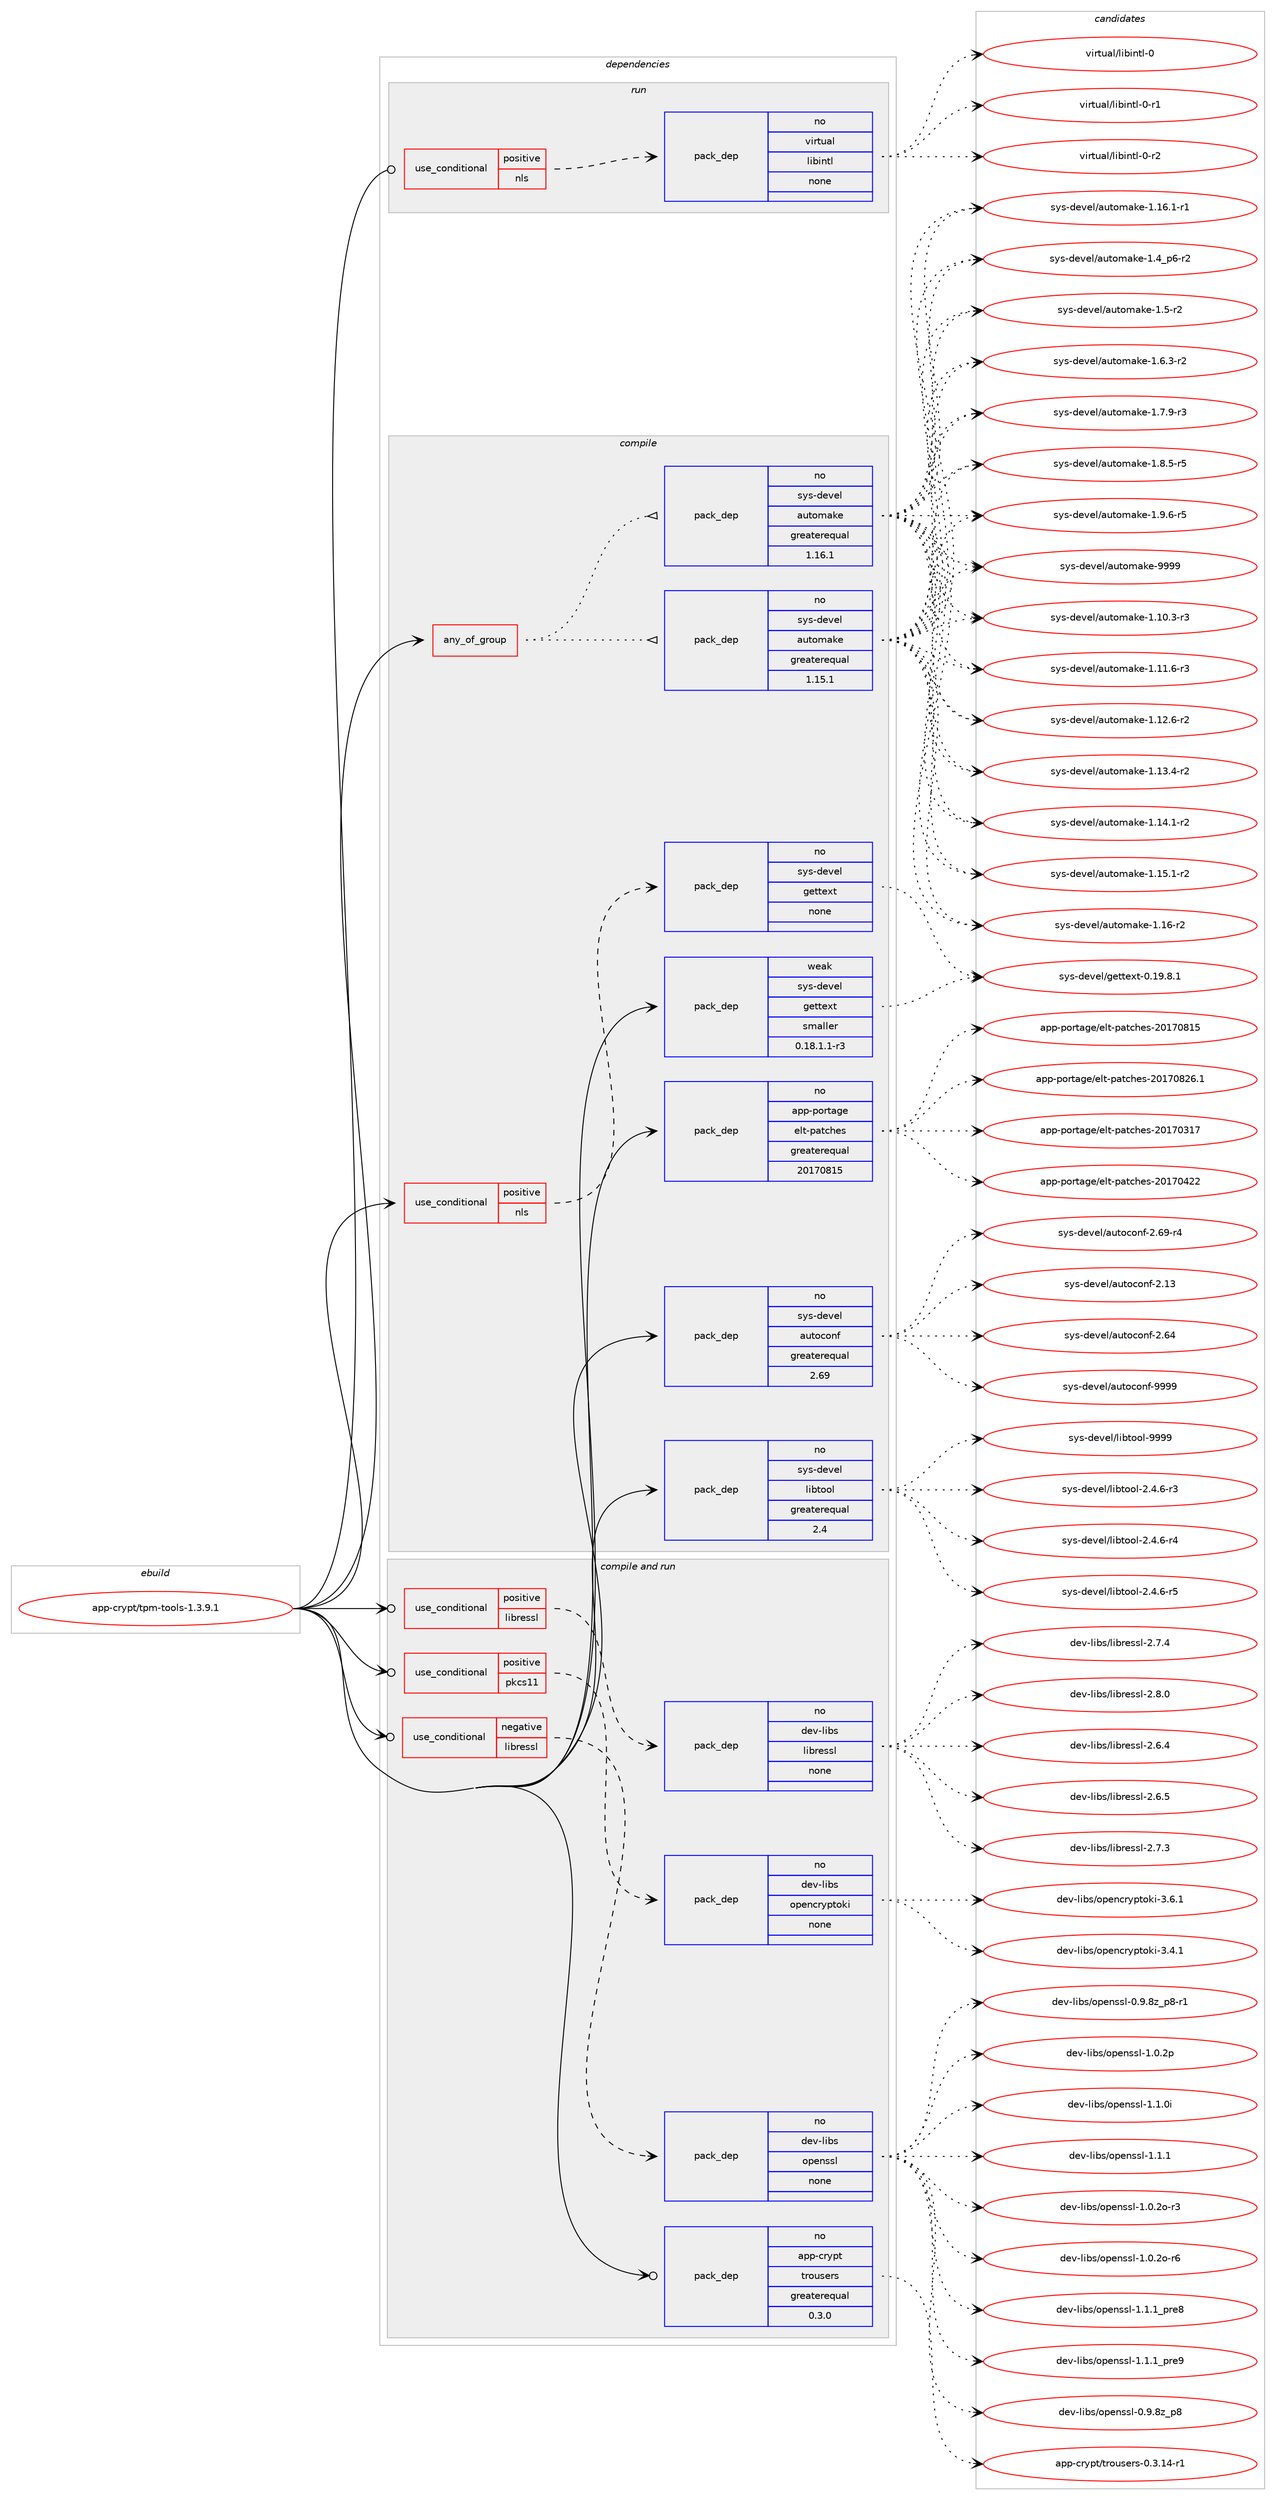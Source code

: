 digraph prolog {

# *************
# Graph options
# *************

newrank=true;
concentrate=true;
compound=true;
graph [rankdir=LR,fontname=Helvetica,fontsize=10,ranksep=1.5];#, ranksep=2.5, nodesep=0.2];
edge  [arrowhead=vee];
node  [fontname=Helvetica,fontsize=10];

# **********
# The ebuild
# **********

subgraph cluster_leftcol {
color=gray;
rank=same;
label=<<i>ebuild</i>>;
id [label="app-crypt/tpm-tools-1.3.9.1", color=red, width=4, href="../app-crypt/tpm-tools-1.3.9.1.svg"];
}

# ****************
# The dependencies
# ****************

subgraph cluster_midcol {
color=gray;
label=<<i>dependencies</i>>;
subgraph cluster_compile {
fillcolor="#eeeeee";
style=filled;
label=<<i>compile</i>>;
subgraph any23 {
dependency857 [label=<<TABLE BORDER="0" CELLBORDER="1" CELLSPACING="0" CELLPADDING="4"><TR><TD CELLPADDING="10">any_of_group</TD></TR></TABLE>>, shape=none, color=red];subgraph pack616 {
dependency858 [label=<<TABLE BORDER="0" CELLBORDER="1" CELLSPACING="0" CELLPADDING="4" WIDTH="220"><TR><TD ROWSPAN="6" CELLPADDING="30">pack_dep</TD></TR><TR><TD WIDTH="110">no</TD></TR><TR><TD>sys-devel</TD></TR><TR><TD>automake</TD></TR><TR><TD>greaterequal</TD></TR><TR><TD>1.16.1</TD></TR></TABLE>>, shape=none, color=blue];
}
dependency857:e -> dependency858:w [weight=20,style="dotted",arrowhead="oinv"];
subgraph pack617 {
dependency859 [label=<<TABLE BORDER="0" CELLBORDER="1" CELLSPACING="0" CELLPADDING="4" WIDTH="220"><TR><TD ROWSPAN="6" CELLPADDING="30">pack_dep</TD></TR><TR><TD WIDTH="110">no</TD></TR><TR><TD>sys-devel</TD></TR><TR><TD>automake</TD></TR><TR><TD>greaterequal</TD></TR><TR><TD>1.15.1</TD></TR></TABLE>>, shape=none, color=blue];
}
dependency857:e -> dependency859:w [weight=20,style="dotted",arrowhead="oinv"];
}
id:e -> dependency857:w [weight=20,style="solid",arrowhead="vee"];
subgraph cond212 {
dependency860 [label=<<TABLE BORDER="0" CELLBORDER="1" CELLSPACING="0" CELLPADDING="4"><TR><TD ROWSPAN="3" CELLPADDING="10">use_conditional</TD></TR><TR><TD>positive</TD></TR><TR><TD>nls</TD></TR></TABLE>>, shape=none, color=red];
subgraph pack618 {
dependency861 [label=<<TABLE BORDER="0" CELLBORDER="1" CELLSPACING="0" CELLPADDING="4" WIDTH="220"><TR><TD ROWSPAN="6" CELLPADDING="30">pack_dep</TD></TR><TR><TD WIDTH="110">no</TD></TR><TR><TD>sys-devel</TD></TR><TR><TD>gettext</TD></TR><TR><TD>none</TD></TR><TR><TD></TD></TR></TABLE>>, shape=none, color=blue];
}
dependency860:e -> dependency861:w [weight=20,style="dashed",arrowhead="vee"];
}
id:e -> dependency860:w [weight=20,style="solid",arrowhead="vee"];
subgraph pack619 {
dependency862 [label=<<TABLE BORDER="0" CELLBORDER="1" CELLSPACING="0" CELLPADDING="4" WIDTH="220"><TR><TD ROWSPAN="6" CELLPADDING="30">pack_dep</TD></TR><TR><TD WIDTH="110">no</TD></TR><TR><TD>app-portage</TD></TR><TR><TD>elt-patches</TD></TR><TR><TD>greaterequal</TD></TR><TR><TD>20170815</TD></TR></TABLE>>, shape=none, color=blue];
}
id:e -> dependency862:w [weight=20,style="solid",arrowhead="vee"];
subgraph pack620 {
dependency863 [label=<<TABLE BORDER="0" CELLBORDER="1" CELLSPACING="0" CELLPADDING="4" WIDTH="220"><TR><TD ROWSPAN="6" CELLPADDING="30">pack_dep</TD></TR><TR><TD WIDTH="110">no</TD></TR><TR><TD>sys-devel</TD></TR><TR><TD>autoconf</TD></TR><TR><TD>greaterequal</TD></TR><TR><TD>2.69</TD></TR></TABLE>>, shape=none, color=blue];
}
id:e -> dependency863:w [weight=20,style="solid",arrowhead="vee"];
subgraph pack621 {
dependency864 [label=<<TABLE BORDER="0" CELLBORDER="1" CELLSPACING="0" CELLPADDING="4" WIDTH="220"><TR><TD ROWSPAN="6" CELLPADDING="30">pack_dep</TD></TR><TR><TD WIDTH="110">no</TD></TR><TR><TD>sys-devel</TD></TR><TR><TD>libtool</TD></TR><TR><TD>greaterequal</TD></TR><TR><TD>2.4</TD></TR></TABLE>>, shape=none, color=blue];
}
id:e -> dependency864:w [weight=20,style="solid",arrowhead="vee"];
subgraph pack622 {
dependency865 [label=<<TABLE BORDER="0" CELLBORDER="1" CELLSPACING="0" CELLPADDING="4" WIDTH="220"><TR><TD ROWSPAN="6" CELLPADDING="30">pack_dep</TD></TR><TR><TD WIDTH="110">weak</TD></TR><TR><TD>sys-devel</TD></TR><TR><TD>gettext</TD></TR><TR><TD>smaller</TD></TR><TR><TD>0.18.1.1-r3</TD></TR></TABLE>>, shape=none, color=blue];
}
id:e -> dependency865:w [weight=20,style="solid",arrowhead="vee"];
}
subgraph cluster_compileandrun {
fillcolor="#eeeeee";
style=filled;
label=<<i>compile and run</i>>;
subgraph cond213 {
dependency866 [label=<<TABLE BORDER="0" CELLBORDER="1" CELLSPACING="0" CELLPADDING="4"><TR><TD ROWSPAN="3" CELLPADDING="10">use_conditional</TD></TR><TR><TD>negative</TD></TR><TR><TD>libressl</TD></TR></TABLE>>, shape=none, color=red];
subgraph pack623 {
dependency867 [label=<<TABLE BORDER="0" CELLBORDER="1" CELLSPACING="0" CELLPADDING="4" WIDTH="220"><TR><TD ROWSPAN="6" CELLPADDING="30">pack_dep</TD></TR><TR><TD WIDTH="110">no</TD></TR><TR><TD>dev-libs</TD></TR><TR><TD>openssl</TD></TR><TR><TD>none</TD></TR><TR><TD></TD></TR></TABLE>>, shape=none, color=blue];
}
dependency866:e -> dependency867:w [weight=20,style="dashed",arrowhead="vee"];
}
id:e -> dependency866:w [weight=20,style="solid",arrowhead="odotvee"];
subgraph cond214 {
dependency868 [label=<<TABLE BORDER="0" CELLBORDER="1" CELLSPACING="0" CELLPADDING="4"><TR><TD ROWSPAN="3" CELLPADDING="10">use_conditional</TD></TR><TR><TD>positive</TD></TR><TR><TD>libressl</TD></TR></TABLE>>, shape=none, color=red];
subgraph pack624 {
dependency869 [label=<<TABLE BORDER="0" CELLBORDER="1" CELLSPACING="0" CELLPADDING="4" WIDTH="220"><TR><TD ROWSPAN="6" CELLPADDING="30">pack_dep</TD></TR><TR><TD WIDTH="110">no</TD></TR><TR><TD>dev-libs</TD></TR><TR><TD>libressl</TD></TR><TR><TD>none</TD></TR><TR><TD></TD></TR></TABLE>>, shape=none, color=blue];
}
dependency868:e -> dependency869:w [weight=20,style="dashed",arrowhead="vee"];
}
id:e -> dependency868:w [weight=20,style="solid",arrowhead="odotvee"];
subgraph cond215 {
dependency870 [label=<<TABLE BORDER="0" CELLBORDER="1" CELLSPACING="0" CELLPADDING="4"><TR><TD ROWSPAN="3" CELLPADDING="10">use_conditional</TD></TR><TR><TD>positive</TD></TR><TR><TD>pkcs11</TD></TR></TABLE>>, shape=none, color=red];
subgraph pack625 {
dependency871 [label=<<TABLE BORDER="0" CELLBORDER="1" CELLSPACING="0" CELLPADDING="4" WIDTH="220"><TR><TD ROWSPAN="6" CELLPADDING="30">pack_dep</TD></TR><TR><TD WIDTH="110">no</TD></TR><TR><TD>dev-libs</TD></TR><TR><TD>opencryptoki</TD></TR><TR><TD>none</TD></TR><TR><TD></TD></TR></TABLE>>, shape=none, color=blue];
}
dependency870:e -> dependency871:w [weight=20,style="dashed",arrowhead="vee"];
}
id:e -> dependency870:w [weight=20,style="solid",arrowhead="odotvee"];
subgraph pack626 {
dependency872 [label=<<TABLE BORDER="0" CELLBORDER="1" CELLSPACING="0" CELLPADDING="4" WIDTH="220"><TR><TD ROWSPAN="6" CELLPADDING="30">pack_dep</TD></TR><TR><TD WIDTH="110">no</TD></TR><TR><TD>app-crypt</TD></TR><TR><TD>trousers</TD></TR><TR><TD>greaterequal</TD></TR><TR><TD>0.3.0</TD></TR></TABLE>>, shape=none, color=blue];
}
id:e -> dependency872:w [weight=20,style="solid",arrowhead="odotvee"];
}
subgraph cluster_run {
fillcolor="#eeeeee";
style=filled;
label=<<i>run</i>>;
subgraph cond216 {
dependency873 [label=<<TABLE BORDER="0" CELLBORDER="1" CELLSPACING="0" CELLPADDING="4"><TR><TD ROWSPAN="3" CELLPADDING="10">use_conditional</TD></TR><TR><TD>positive</TD></TR><TR><TD>nls</TD></TR></TABLE>>, shape=none, color=red];
subgraph pack627 {
dependency874 [label=<<TABLE BORDER="0" CELLBORDER="1" CELLSPACING="0" CELLPADDING="4" WIDTH="220"><TR><TD ROWSPAN="6" CELLPADDING="30">pack_dep</TD></TR><TR><TD WIDTH="110">no</TD></TR><TR><TD>virtual</TD></TR><TR><TD>libintl</TD></TR><TR><TD>none</TD></TR><TR><TD></TD></TR></TABLE>>, shape=none, color=blue];
}
dependency873:e -> dependency874:w [weight=20,style="dashed",arrowhead="vee"];
}
id:e -> dependency873:w [weight=20,style="solid",arrowhead="odot"];
}
}

# **************
# The candidates
# **************

subgraph cluster_choices {
rank=same;
color=gray;
label=<<i>candidates</i>>;

subgraph choice616 {
color=black;
nodesep=1;
choice11512111545100101118101108479711711611110997107101454946494846514511451 [label="sys-devel/automake-1.10.3-r3", color=red, width=4,href="../sys-devel/automake-1.10.3-r3.svg"];
choice11512111545100101118101108479711711611110997107101454946494946544511451 [label="sys-devel/automake-1.11.6-r3", color=red, width=4,href="../sys-devel/automake-1.11.6-r3.svg"];
choice11512111545100101118101108479711711611110997107101454946495046544511450 [label="sys-devel/automake-1.12.6-r2", color=red, width=4,href="../sys-devel/automake-1.12.6-r2.svg"];
choice11512111545100101118101108479711711611110997107101454946495146524511450 [label="sys-devel/automake-1.13.4-r2", color=red, width=4,href="../sys-devel/automake-1.13.4-r2.svg"];
choice11512111545100101118101108479711711611110997107101454946495246494511450 [label="sys-devel/automake-1.14.1-r2", color=red, width=4,href="../sys-devel/automake-1.14.1-r2.svg"];
choice11512111545100101118101108479711711611110997107101454946495346494511450 [label="sys-devel/automake-1.15.1-r2", color=red, width=4,href="../sys-devel/automake-1.15.1-r2.svg"];
choice1151211154510010111810110847971171161111099710710145494649544511450 [label="sys-devel/automake-1.16-r2", color=red, width=4,href="../sys-devel/automake-1.16-r2.svg"];
choice11512111545100101118101108479711711611110997107101454946495446494511449 [label="sys-devel/automake-1.16.1-r1", color=red, width=4,href="../sys-devel/automake-1.16.1-r1.svg"];
choice115121115451001011181011084797117116111109971071014549465295112544511450 [label="sys-devel/automake-1.4_p6-r2", color=red, width=4,href="../sys-devel/automake-1.4_p6-r2.svg"];
choice11512111545100101118101108479711711611110997107101454946534511450 [label="sys-devel/automake-1.5-r2", color=red, width=4,href="../sys-devel/automake-1.5-r2.svg"];
choice115121115451001011181011084797117116111109971071014549465446514511450 [label="sys-devel/automake-1.6.3-r2", color=red, width=4,href="../sys-devel/automake-1.6.3-r2.svg"];
choice115121115451001011181011084797117116111109971071014549465546574511451 [label="sys-devel/automake-1.7.9-r3", color=red, width=4,href="../sys-devel/automake-1.7.9-r3.svg"];
choice115121115451001011181011084797117116111109971071014549465646534511453 [label="sys-devel/automake-1.8.5-r5", color=red, width=4,href="../sys-devel/automake-1.8.5-r5.svg"];
choice115121115451001011181011084797117116111109971071014549465746544511453 [label="sys-devel/automake-1.9.6-r5", color=red, width=4,href="../sys-devel/automake-1.9.6-r5.svg"];
choice115121115451001011181011084797117116111109971071014557575757 [label="sys-devel/automake-9999", color=red, width=4,href="../sys-devel/automake-9999.svg"];
dependency858:e -> choice11512111545100101118101108479711711611110997107101454946494846514511451:w [style=dotted,weight="100"];
dependency858:e -> choice11512111545100101118101108479711711611110997107101454946494946544511451:w [style=dotted,weight="100"];
dependency858:e -> choice11512111545100101118101108479711711611110997107101454946495046544511450:w [style=dotted,weight="100"];
dependency858:e -> choice11512111545100101118101108479711711611110997107101454946495146524511450:w [style=dotted,weight="100"];
dependency858:e -> choice11512111545100101118101108479711711611110997107101454946495246494511450:w [style=dotted,weight="100"];
dependency858:e -> choice11512111545100101118101108479711711611110997107101454946495346494511450:w [style=dotted,weight="100"];
dependency858:e -> choice1151211154510010111810110847971171161111099710710145494649544511450:w [style=dotted,weight="100"];
dependency858:e -> choice11512111545100101118101108479711711611110997107101454946495446494511449:w [style=dotted,weight="100"];
dependency858:e -> choice115121115451001011181011084797117116111109971071014549465295112544511450:w [style=dotted,weight="100"];
dependency858:e -> choice11512111545100101118101108479711711611110997107101454946534511450:w [style=dotted,weight="100"];
dependency858:e -> choice115121115451001011181011084797117116111109971071014549465446514511450:w [style=dotted,weight="100"];
dependency858:e -> choice115121115451001011181011084797117116111109971071014549465546574511451:w [style=dotted,weight="100"];
dependency858:e -> choice115121115451001011181011084797117116111109971071014549465646534511453:w [style=dotted,weight="100"];
dependency858:e -> choice115121115451001011181011084797117116111109971071014549465746544511453:w [style=dotted,weight="100"];
dependency858:e -> choice115121115451001011181011084797117116111109971071014557575757:w [style=dotted,weight="100"];
}
subgraph choice617 {
color=black;
nodesep=1;
choice11512111545100101118101108479711711611110997107101454946494846514511451 [label="sys-devel/automake-1.10.3-r3", color=red, width=4,href="../sys-devel/automake-1.10.3-r3.svg"];
choice11512111545100101118101108479711711611110997107101454946494946544511451 [label="sys-devel/automake-1.11.6-r3", color=red, width=4,href="../sys-devel/automake-1.11.6-r3.svg"];
choice11512111545100101118101108479711711611110997107101454946495046544511450 [label="sys-devel/automake-1.12.6-r2", color=red, width=4,href="../sys-devel/automake-1.12.6-r2.svg"];
choice11512111545100101118101108479711711611110997107101454946495146524511450 [label="sys-devel/automake-1.13.4-r2", color=red, width=4,href="../sys-devel/automake-1.13.4-r2.svg"];
choice11512111545100101118101108479711711611110997107101454946495246494511450 [label="sys-devel/automake-1.14.1-r2", color=red, width=4,href="../sys-devel/automake-1.14.1-r2.svg"];
choice11512111545100101118101108479711711611110997107101454946495346494511450 [label="sys-devel/automake-1.15.1-r2", color=red, width=4,href="../sys-devel/automake-1.15.1-r2.svg"];
choice1151211154510010111810110847971171161111099710710145494649544511450 [label="sys-devel/automake-1.16-r2", color=red, width=4,href="../sys-devel/automake-1.16-r2.svg"];
choice11512111545100101118101108479711711611110997107101454946495446494511449 [label="sys-devel/automake-1.16.1-r1", color=red, width=4,href="../sys-devel/automake-1.16.1-r1.svg"];
choice115121115451001011181011084797117116111109971071014549465295112544511450 [label="sys-devel/automake-1.4_p6-r2", color=red, width=4,href="../sys-devel/automake-1.4_p6-r2.svg"];
choice11512111545100101118101108479711711611110997107101454946534511450 [label="sys-devel/automake-1.5-r2", color=red, width=4,href="../sys-devel/automake-1.5-r2.svg"];
choice115121115451001011181011084797117116111109971071014549465446514511450 [label="sys-devel/automake-1.6.3-r2", color=red, width=4,href="../sys-devel/automake-1.6.3-r2.svg"];
choice115121115451001011181011084797117116111109971071014549465546574511451 [label="sys-devel/automake-1.7.9-r3", color=red, width=4,href="../sys-devel/automake-1.7.9-r3.svg"];
choice115121115451001011181011084797117116111109971071014549465646534511453 [label="sys-devel/automake-1.8.5-r5", color=red, width=4,href="../sys-devel/automake-1.8.5-r5.svg"];
choice115121115451001011181011084797117116111109971071014549465746544511453 [label="sys-devel/automake-1.9.6-r5", color=red, width=4,href="../sys-devel/automake-1.9.6-r5.svg"];
choice115121115451001011181011084797117116111109971071014557575757 [label="sys-devel/automake-9999", color=red, width=4,href="../sys-devel/automake-9999.svg"];
dependency859:e -> choice11512111545100101118101108479711711611110997107101454946494846514511451:w [style=dotted,weight="100"];
dependency859:e -> choice11512111545100101118101108479711711611110997107101454946494946544511451:w [style=dotted,weight="100"];
dependency859:e -> choice11512111545100101118101108479711711611110997107101454946495046544511450:w [style=dotted,weight="100"];
dependency859:e -> choice11512111545100101118101108479711711611110997107101454946495146524511450:w [style=dotted,weight="100"];
dependency859:e -> choice11512111545100101118101108479711711611110997107101454946495246494511450:w [style=dotted,weight="100"];
dependency859:e -> choice11512111545100101118101108479711711611110997107101454946495346494511450:w [style=dotted,weight="100"];
dependency859:e -> choice1151211154510010111810110847971171161111099710710145494649544511450:w [style=dotted,weight="100"];
dependency859:e -> choice11512111545100101118101108479711711611110997107101454946495446494511449:w [style=dotted,weight="100"];
dependency859:e -> choice115121115451001011181011084797117116111109971071014549465295112544511450:w [style=dotted,weight="100"];
dependency859:e -> choice11512111545100101118101108479711711611110997107101454946534511450:w [style=dotted,weight="100"];
dependency859:e -> choice115121115451001011181011084797117116111109971071014549465446514511450:w [style=dotted,weight="100"];
dependency859:e -> choice115121115451001011181011084797117116111109971071014549465546574511451:w [style=dotted,weight="100"];
dependency859:e -> choice115121115451001011181011084797117116111109971071014549465646534511453:w [style=dotted,weight="100"];
dependency859:e -> choice115121115451001011181011084797117116111109971071014549465746544511453:w [style=dotted,weight="100"];
dependency859:e -> choice115121115451001011181011084797117116111109971071014557575757:w [style=dotted,weight="100"];
}
subgraph choice618 {
color=black;
nodesep=1;
choice1151211154510010111810110847103101116116101120116454846495746564649 [label="sys-devel/gettext-0.19.8.1", color=red, width=4,href="../sys-devel/gettext-0.19.8.1.svg"];
dependency861:e -> choice1151211154510010111810110847103101116116101120116454846495746564649:w [style=dotted,weight="100"];
}
subgraph choice619 {
color=black;
nodesep=1;
choice97112112451121111141169710310147101108116451129711699104101115455048495548514955 [label="app-portage/elt-patches-20170317", color=red, width=4,href="../app-portage/elt-patches-20170317.svg"];
choice97112112451121111141169710310147101108116451129711699104101115455048495548525050 [label="app-portage/elt-patches-20170422", color=red, width=4,href="../app-portage/elt-patches-20170422.svg"];
choice97112112451121111141169710310147101108116451129711699104101115455048495548564953 [label="app-portage/elt-patches-20170815", color=red, width=4,href="../app-portage/elt-patches-20170815.svg"];
choice971121124511211111411697103101471011081164511297116991041011154550484955485650544649 [label="app-portage/elt-patches-20170826.1", color=red, width=4,href="../app-portage/elt-patches-20170826.1.svg"];
dependency862:e -> choice97112112451121111141169710310147101108116451129711699104101115455048495548514955:w [style=dotted,weight="100"];
dependency862:e -> choice97112112451121111141169710310147101108116451129711699104101115455048495548525050:w [style=dotted,weight="100"];
dependency862:e -> choice97112112451121111141169710310147101108116451129711699104101115455048495548564953:w [style=dotted,weight="100"];
dependency862:e -> choice971121124511211111411697103101471011081164511297116991041011154550484955485650544649:w [style=dotted,weight="100"];
}
subgraph choice620 {
color=black;
nodesep=1;
choice115121115451001011181011084797117116111991111101024550464951 [label="sys-devel/autoconf-2.13", color=red, width=4,href="../sys-devel/autoconf-2.13.svg"];
choice115121115451001011181011084797117116111991111101024550465452 [label="sys-devel/autoconf-2.64", color=red, width=4,href="../sys-devel/autoconf-2.64.svg"];
choice1151211154510010111810110847971171161119911111010245504654574511452 [label="sys-devel/autoconf-2.69-r4", color=red, width=4,href="../sys-devel/autoconf-2.69-r4.svg"];
choice115121115451001011181011084797117116111991111101024557575757 [label="sys-devel/autoconf-9999", color=red, width=4,href="../sys-devel/autoconf-9999.svg"];
dependency863:e -> choice115121115451001011181011084797117116111991111101024550464951:w [style=dotted,weight="100"];
dependency863:e -> choice115121115451001011181011084797117116111991111101024550465452:w [style=dotted,weight="100"];
dependency863:e -> choice1151211154510010111810110847971171161119911111010245504654574511452:w [style=dotted,weight="100"];
dependency863:e -> choice115121115451001011181011084797117116111991111101024557575757:w [style=dotted,weight="100"];
}
subgraph choice621 {
color=black;
nodesep=1;
choice1151211154510010111810110847108105981161111111084550465246544511451 [label="sys-devel/libtool-2.4.6-r3", color=red, width=4,href="../sys-devel/libtool-2.4.6-r3.svg"];
choice1151211154510010111810110847108105981161111111084550465246544511452 [label="sys-devel/libtool-2.4.6-r4", color=red, width=4,href="../sys-devel/libtool-2.4.6-r4.svg"];
choice1151211154510010111810110847108105981161111111084550465246544511453 [label="sys-devel/libtool-2.4.6-r5", color=red, width=4,href="../sys-devel/libtool-2.4.6-r5.svg"];
choice1151211154510010111810110847108105981161111111084557575757 [label="sys-devel/libtool-9999", color=red, width=4,href="../sys-devel/libtool-9999.svg"];
dependency864:e -> choice1151211154510010111810110847108105981161111111084550465246544511451:w [style=dotted,weight="100"];
dependency864:e -> choice1151211154510010111810110847108105981161111111084550465246544511452:w [style=dotted,weight="100"];
dependency864:e -> choice1151211154510010111810110847108105981161111111084550465246544511453:w [style=dotted,weight="100"];
dependency864:e -> choice1151211154510010111810110847108105981161111111084557575757:w [style=dotted,weight="100"];
}
subgraph choice622 {
color=black;
nodesep=1;
choice1151211154510010111810110847103101116116101120116454846495746564649 [label="sys-devel/gettext-0.19.8.1", color=red, width=4,href="../sys-devel/gettext-0.19.8.1.svg"];
dependency865:e -> choice1151211154510010111810110847103101116116101120116454846495746564649:w [style=dotted,weight="100"];
}
subgraph choice623 {
color=black;
nodesep=1;
choice1001011184510810598115471111121011101151151084549464846501114511451 [label="dev-libs/openssl-1.0.2o-r3", color=red, width=4,href="../dev-libs/openssl-1.0.2o-r3.svg"];
choice1001011184510810598115471111121011101151151084549464846501114511454 [label="dev-libs/openssl-1.0.2o-r6", color=red, width=4,href="../dev-libs/openssl-1.0.2o-r6.svg"];
choice1001011184510810598115471111121011101151151084549464946499511211410156 [label="dev-libs/openssl-1.1.1_pre8", color=red, width=4,href="../dev-libs/openssl-1.1.1_pre8.svg"];
choice1001011184510810598115471111121011101151151084549464946499511211410157 [label="dev-libs/openssl-1.1.1_pre9", color=red, width=4,href="../dev-libs/openssl-1.1.1_pre9.svg"];
choice1001011184510810598115471111121011101151151084548465746561229511256 [label="dev-libs/openssl-0.9.8z_p8", color=red, width=4,href="../dev-libs/openssl-0.9.8z_p8.svg"];
choice10010111845108105981154711111210111011511510845484657465612295112564511449 [label="dev-libs/openssl-0.9.8z_p8-r1", color=red, width=4,href="../dev-libs/openssl-0.9.8z_p8-r1.svg"];
choice100101118451081059811547111112101110115115108454946484650112 [label="dev-libs/openssl-1.0.2p", color=red, width=4,href="../dev-libs/openssl-1.0.2p.svg"];
choice100101118451081059811547111112101110115115108454946494648105 [label="dev-libs/openssl-1.1.0i", color=red, width=4,href="../dev-libs/openssl-1.1.0i.svg"];
choice100101118451081059811547111112101110115115108454946494649 [label="dev-libs/openssl-1.1.1", color=red, width=4,href="../dev-libs/openssl-1.1.1.svg"];
dependency867:e -> choice1001011184510810598115471111121011101151151084549464846501114511451:w [style=dotted,weight="100"];
dependency867:e -> choice1001011184510810598115471111121011101151151084549464846501114511454:w [style=dotted,weight="100"];
dependency867:e -> choice1001011184510810598115471111121011101151151084549464946499511211410156:w [style=dotted,weight="100"];
dependency867:e -> choice1001011184510810598115471111121011101151151084549464946499511211410157:w [style=dotted,weight="100"];
dependency867:e -> choice1001011184510810598115471111121011101151151084548465746561229511256:w [style=dotted,weight="100"];
dependency867:e -> choice10010111845108105981154711111210111011511510845484657465612295112564511449:w [style=dotted,weight="100"];
dependency867:e -> choice100101118451081059811547111112101110115115108454946484650112:w [style=dotted,weight="100"];
dependency867:e -> choice100101118451081059811547111112101110115115108454946494648105:w [style=dotted,weight="100"];
dependency867:e -> choice100101118451081059811547111112101110115115108454946494649:w [style=dotted,weight="100"];
}
subgraph choice624 {
color=black;
nodesep=1;
choice10010111845108105981154710810598114101115115108455046544652 [label="dev-libs/libressl-2.6.4", color=red, width=4,href="../dev-libs/libressl-2.6.4.svg"];
choice10010111845108105981154710810598114101115115108455046544653 [label="dev-libs/libressl-2.6.5", color=red, width=4,href="../dev-libs/libressl-2.6.5.svg"];
choice10010111845108105981154710810598114101115115108455046554651 [label="dev-libs/libressl-2.7.3", color=red, width=4,href="../dev-libs/libressl-2.7.3.svg"];
choice10010111845108105981154710810598114101115115108455046554652 [label="dev-libs/libressl-2.7.4", color=red, width=4,href="../dev-libs/libressl-2.7.4.svg"];
choice10010111845108105981154710810598114101115115108455046564648 [label="dev-libs/libressl-2.8.0", color=red, width=4,href="../dev-libs/libressl-2.8.0.svg"];
dependency869:e -> choice10010111845108105981154710810598114101115115108455046544652:w [style=dotted,weight="100"];
dependency869:e -> choice10010111845108105981154710810598114101115115108455046544653:w [style=dotted,weight="100"];
dependency869:e -> choice10010111845108105981154710810598114101115115108455046554651:w [style=dotted,weight="100"];
dependency869:e -> choice10010111845108105981154710810598114101115115108455046554652:w [style=dotted,weight="100"];
dependency869:e -> choice10010111845108105981154710810598114101115115108455046564648:w [style=dotted,weight="100"];
}
subgraph choice625 {
color=black;
nodesep=1;
choice10010111845108105981154711111210111099114121112116111107105455146524649 [label="dev-libs/opencryptoki-3.4.1", color=red, width=4,href="../dev-libs/opencryptoki-3.4.1.svg"];
choice10010111845108105981154711111210111099114121112116111107105455146544649 [label="dev-libs/opencryptoki-3.6.1", color=red, width=4,href="../dev-libs/opencryptoki-3.6.1.svg"];
dependency871:e -> choice10010111845108105981154711111210111099114121112116111107105455146524649:w [style=dotted,weight="100"];
dependency871:e -> choice10010111845108105981154711111210111099114121112116111107105455146544649:w [style=dotted,weight="100"];
}
subgraph choice626 {
color=black;
nodesep=1;
choice97112112459911412111211647116114111117115101114115454846514649524511449 [label="app-crypt/trousers-0.3.14-r1", color=red, width=4,href="../app-crypt/trousers-0.3.14-r1.svg"];
dependency872:e -> choice97112112459911412111211647116114111117115101114115454846514649524511449:w [style=dotted,weight="100"];
}
subgraph choice627 {
color=black;
nodesep=1;
choice1181051141161179710847108105981051101161084548 [label="virtual/libintl-0", color=red, width=4,href="../virtual/libintl-0.svg"];
choice11810511411611797108471081059810511011610845484511449 [label="virtual/libintl-0-r1", color=red, width=4,href="../virtual/libintl-0-r1.svg"];
choice11810511411611797108471081059810511011610845484511450 [label="virtual/libintl-0-r2", color=red, width=4,href="../virtual/libintl-0-r2.svg"];
dependency874:e -> choice1181051141161179710847108105981051101161084548:w [style=dotted,weight="100"];
dependency874:e -> choice11810511411611797108471081059810511011610845484511449:w [style=dotted,weight="100"];
dependency874:e -> choice11810511411611797108471081059810511011610845484511450:w [style=dotted,weight="100"];
}
}

}
